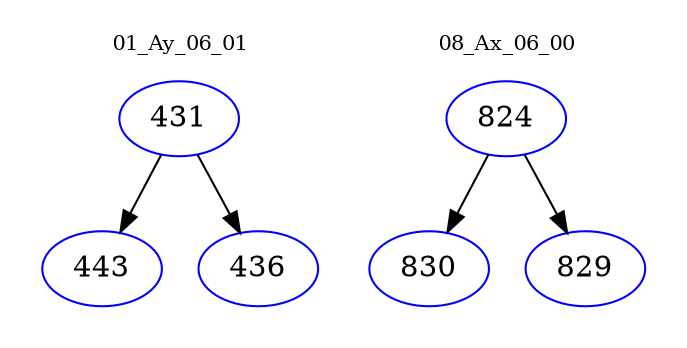 digraph{
subgraph cluster_0 {
color = white
label = "01_Ay_06_01";
fontsize=10;
T0_431 [label="431", color="blue"]
T0_431 -> T0_443 [color="black"]
T0_443 [label="443", color="blue"]
T0_431 -> T0_436 [color="black"]
T0_436 [label="436", color="blue"]
}
subgraph cluster_1 {
color = white
label = "08_Ax_06_00";
fontsize=10;
T1_824 [label="824", color="blue"]
T1_824 -> T1_830 [color="black"]
T1_830 [label="830", color="blue"]
T1_824 -> T1_829 [color="black"]
T1_829 [label="829", color="blue"]
}
}
